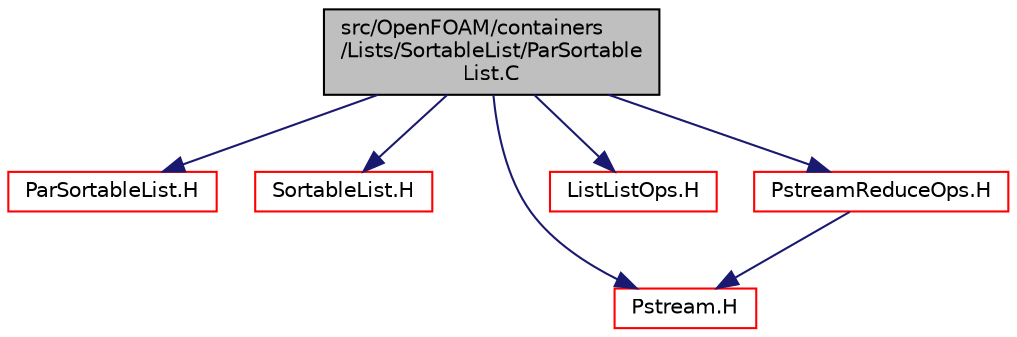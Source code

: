 digraph "src/OpenFOAM/containers/Lists/SortableList/ParSortableList.C"
{
  bgcolor="transparent";
  edge [fontname="Helvetica",fontsize="10",labelfontname="Helvetica",labelfontsize="10"];
  node [fontname="Helvetica",fontsize="10",shape=record];
  Node1 [label="src/OpenFOAM/containers\l/Lists/SortableList/ParSortable\lList.C",height=0.2,width=0.4,color="black", fillcolor="grey75", style="filled", fontcolor="black"];
  Node1 -> Node2 [color="midnightblue",fontsize="10",style="solid",fontname="Helvetica"];
  Node2 [label="ParSortableList.H",height=0.2,width=0.4,color="red",URL="$a07659.html"];
  Node1 -> Node3 [color="midnightblue",fontsize="10",style="solid",fontname="Helvetica"];
  Node3 [label="SortableList.H",height=0.2,width=0.4,color="red",URL="$a07662.html"];
  Node1 -> Node4 [color="midnightblue",fontsize="10",style="solid",fontname="Helvetica"];
  Node4 [label="Pstream.H",height=0.2,width=0.4,color="red",URL="$a07794.html"];
  Node1 -> Node5 [color="midnightblue",fontsize="10",style="solid",fontname="Helvetica"];
  Node5 [label="ListListOps.H",height=0.2,width=0.4,color="red",URL="$a07643.html"];
  Node1 -> Node6 [color="midnightblue",fontsize="10",style="solid",fontname="Helvetica"];
  Node6 [label="PstreamReduceOps.H",height=0.2,width=0.4,color="red",URL="$a07798.html"];
  Node6 -> Node4 [color="midnightblue",fontsize="10",style="solid",fontname="Helvetica"];
}

